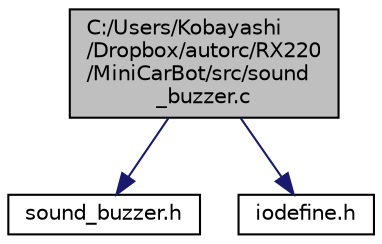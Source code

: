 digraph "C:/Users/Kobayashi/Dropbox/autorc/RX220/MiniCarBot/src/sound_buzzer.c"
{
 // LATEX_PDF_SIZE
  edge [fontname="Helvetica",fontsize="10",labelfontname="Helvetica",labelfontsize="10"];
  node [fontname="Helvetica",fontsize="10",shape=record];
  Node1 [label="C:/Users/Kobayashi\l/Dropbox/autorc/RX220\l/MiniCarBot/src/sound\l_buzzer.c",height=0.2,width=0.4,color="black", fillcolor="grey75", style="filled", fontcolor="black",tooltip=" "];
  Node1 -> Node2 [color="midnightblue",fontsize="10",style="solid",fontname="Helvetica"];
  Node2 [label="sound_buzzer.h",height=0.2,width=0.4,color="black", fillcolor="white", style="filled",URL="$sound__buzzer_8h.html",tooltip="ブザーを駆動するための周波数可変の矩形波出力"];
  Node1 -> Node3 [color="midnightblue",fontsize="10",style="solid",fontname="Helvetica"];
  Node3 [label="iodefine.h",height=0.2,width=0.4,color="black", fillcolor="white", style="filled",URL="$iodefine_8h.html",tooltip=" "];
}
